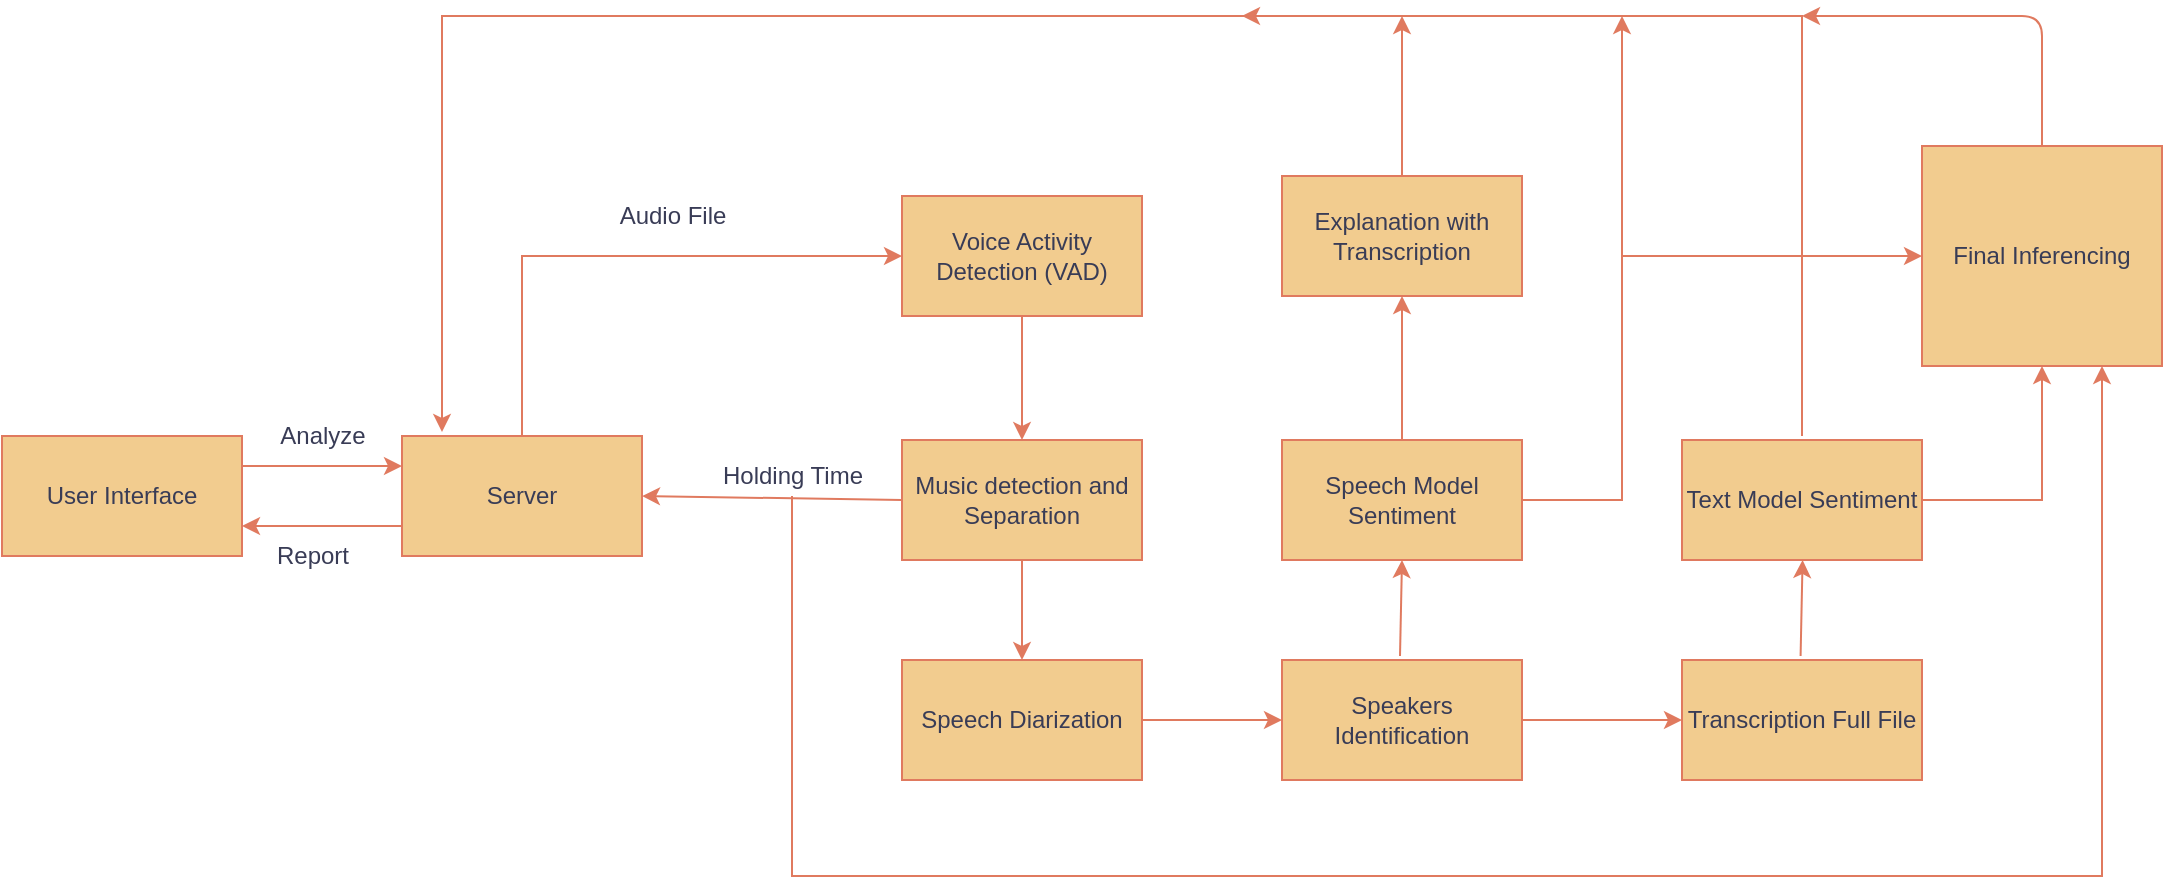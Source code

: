 <mxfile version="16.1.2" type="github">
  <diagram id="XhaWagRlBr8u-16tViGo" name="Page-1">
    <mxGraphModel dx="1240" dy="2389" grid="1" gridSize="10" guides="1" tooltips="1" connect="1" arrows="1" fold="1" page="1" pageScale="1" pageWidth="1100" pageHeight="1700" background="#ffffff" math="0" shadow="0">
      <root>
        <mxCell id="0" />
        <mxCell id="1" parent="0" />
        <mxCell id="t1mqBu5s_cC5ySdqRn4C-3" style="edgeStyle=orthogonalEdgeStyle;rounded=0;orthogonalLoop=1;jettySize=auto;html=1;exitX=1;exitY=0.25;exitDx=0;exitDy=0;labelBackgroundColor=#F4F1DE;strokeColor=#E07A5F;fontColor=#393C56;" parent="1" edge="1">
          <mxGeometry relative="1" as="geometry">
            <mxPoint x="210" y="75" as="targetPoint" />
            <mxPoint x="130" y="75" as="sourcePoint" />
          </mxGeometry>
        </mxCell>
        <mxCell id="t1mqBu5s_cC5ySdqRn4C-4" style="edgeStyle=orthogonalEdgeStyle;rounded=0;orthogonalLoop=1;jettySize=auto;html=1;exitX=0;exitY=0.75;exitDx=0;exitDy=0;entryX=1;entryY=0.75;entryDx=0;entryDy=0;labelBackgroundColor=#F4F1DE;strokeColor=#E07A5F;fontColor=#393C56;" parent="1" source="t1mqBu5s_cC5ySdqRn4C-5" edge="1">
          <mxGeometry relative="1" as="geometry">
            <mxPoint x="130" y="105" as="targetPoint" />
            <Array as="points" />
          </mxGeometry>
        </mxCell>
        <mxCell id="t1mqBu5s_cC5ySdqRn4C-1" value="User Interface" style="rounded=0;whiteSpace=wrap;html=1;fillColor=#F2CC8F;strokeColor=#E07A5F;fontColor=#393C56;" parent="1" vertex="1">
          <mxGeometry x="10" y="60" width="120" height="60" as="geometry" />
        </mxCell>
        <mxCell id="t1mqBu5s_cC5ySdqRn4C-2" value="" style="endArrow=classic;html=1;rounded=0;exitX=1;exitY=0.5;exitDx=0;exitDy=0;labelBackgroundColor=#F4F1DE;strokeColor=#E07A5F;fontColor=#393C56;" parent="1" edge="1" source="MUSWcBlJXzdCJvnlfhoy-1">
          <mxGeometry width="50" height="50" relative="1" as="geometry">
            <mxPoint x="600" y="212" as="sourcePoint" />
            <mxPoint x="650" y="202" as="targetPoint" />
          </mxGeometry>
        </mxCell>
        <mxCell id="t1mqBu5s_cC5ySdqRn4C-8" style="edgeStyle=orthogonalEdgeStyle;rounded=0;orthogonalLoop=1;jettySize=auto;html=1;exitX=0.5;exitY=0;exitDx=0;exitDy=0;labelBackgroundColor=#F4F1DE;strokeColor=#E07A5F;fontColor=#393C56;" parent="1" source="t1mqBu5s_cC5ySdqRn4C-5" target="t1mqBu5s_cC5ySdqRn4C-9" edge="1">
          <mxGeometry relative="1" as="geometry">
            <mxPoint x="420" y="-30" as="targetPoint" />
            <Array as="points">
              <mxPoint x="270" y="-30" />
            </Array>
          </mxGeometry>
        </mxCell>
        <mxCell id="t1mqBu5s_cC5ySdqRn4C-5" value="Server" style="rounded=0;whiteSpace=wrap;html=1;fillColor=#F2CC8F;strokeColor=#E07A5F;fontColor=#393C56;" parent="1" vertex="1">
          <mxGeometry x="210" y="60" width="120" height="60" as="geometry" />
        </mxCell>
        <mxCell id="t1mqBu5s_cC5ySdqRn4C-7" value="" style="endArrow=classic;html=1;rounded=0;exitX=0.5;exitY=1;exitDx=0;exitDy=0;labelBackgroundColor=#F4F1DE;strokeColor=#E07A5F;fontColor=#393C56;" parent="1" edge="1" target="MUSWcBlJXzdCJvnlfhoy-1" source="t1mqBu5s_cC5ySdqRn4C-12">
          <mxGeometry width="50" height="50" relative="1" as="geometry">
            <mxPoint x="495" y="222" as="sourcePoint" />
            <mxPoint x="520" y="202" as="targetPoint" />
          </mxGeometry>
        </mxCell>
        <mxCell id="t1mqBu5s_cC5ySdqRn4C-11" style="edgeStyle=orthogonalEdgeStyle;rounded=0;orthogonalLoop=1;jettySize=auto;html=1;exitX=0.5;exitY=1;exitDx=0;exitDy=0;entryX=0.5;entryY=0;entryDx=0;entryDy=0;labelBackgroundColor=#F4F1DE;strokeColor=#E07A5F;fontColor=#393C56;" parent="1" source="t1mqBu5s_cC5ySdqRn4C-9" edge="1" target="t1mqBu5s_cC5ySdqRn4C-12">
          <mxGeometry relative="1" as="geometry">
            <mxPoint x="520" y="52" as="targetPoint" />
          </mxGeometry>
        </mxCell>
        <mxCell id="t1mqBu5s_cC5ySdqRn4C-9" value="Voice Activity Detection (VAD)" style="rounded=0;whiteSpace=wrap;html=1;fillColor=#F2CC8F;strokeColor=#E07A5F;fontColor=#393C56;" parent="1" vertex="1">
          <mxGeometry x="460" y="-60" width="120" height="60" as="geometry" />
        </mxCell>
        <mxCell id="t1mqBu5s_cC5ySdqRn4C-12" value="Music detection and Separation" style="rounded=0;whiteSpace=wrap;html=1;fillColor=#F2CC8F;strokeColor=#E07A5F;fontColor=#393C56;" parent="1" vertex="1">
          <mxGeometry x="460" y="62" width="120" height="60" as="geometry" />
        </mxCell>
        <mxCell id="MUSWcBlJXzdCJvnlfhoy-1" value="Speech Diarization" style="rounded=0;whiteSpace=wrap;html=1;fillColor=#F2CC8F;strokeColor=#E07A5F;fontColor=#393C56;" vertex="1" parent="1">
          <mxGeometry x="460" y="172" width="120" height="60" as="geometry" />
        </mxCell>
        <mxCell id="MUSWcBlJXzdCJvnlfhoy-3" value="Analyze" style="text;html=1;align=center;verticalAlign=middle;resizable=0;points=[];autosize=1;strokeColor=none;fillColor=none;fontColor=#393C56;" vertex="1" parent="1">
          <mxGeometry x="140" y="50" width="60" height="20" as="geometry" />
        </mxCell>
        <mxCell id="MUSWcBlJXzdCJvnlfhoy-4" value="Report" style="text;html=1;align=center;verticalAlign=middle;resizable=0;points=[];autosize=1;strokeColor=none;fillColor=none;fontColor=#393C56;" vertex="1" parent="1">
          <mxGeometry x="140" y="110" width="50" height="20" as="geometry" />
        </mxCell>
        <mxCell id="MUSWcBlJXzdCJvnlfhoy-5" value="Speakers Identification" style="rounded=0;whiteSpace=wrap;html=1;fillColor=#F2CC8F;strokeColor=#E07A5F;fontColor=#393C56;" vertex="1" parent="1">
          <mxGeometry x="650" y="172" width="120" height="60" as="geometry" />
        </mxCell>
        <mxCell id="MUSWcBlJXzdCJvnlfhoy-6" value="Speech Model Sentiment" style="rounded=0;whiteSpace=wrap;html=1;fillColor=#F2CC8F;strokeColor=#E07A5F;fontColor=#393C56;" vertex="1" parent="1">
          <mxGeometry x="650" y="62" width="120" height="60" as="geometry" />
        </mxCell>
        <mxCell id="MUSWcBlJXzdCJvnlfhoy-7" value="Explanation with Transcription" style="rounded=0;whiteSpace=wrap;html=1;fillColor=#F2CC8F;strokeColor=#E07A5F;fontColor=#393C56;" vertex="1" parent="1">
          <mxGeometry x="650" y="-70" width="120" height="60" as="geometry" />
        </mxCell>
        <mxCell id="MUSWcBlJXzdCJvnlfhoy-8" value="" style="endArrow=classic;html=1;rounded=0;entryX=0.5;entryY=1;entryDx=0;entryDy=0;labelBackgroundColor=#F4F1DE;strokeColor=#E07A5F;fontColor=#393C56;" edge="1" parent="1" target="MUSWcBlJXzdCJvnlfhoy-7">
          <mxGeometry width="50" height="50" relative="1" as="geometry">
            <mxPoint x="710" y="62" as="sourcePoint" />
            <mxPoint x="760" y="12" as="targetPoint" />
          </mxGeometry>
        </mxCell>
        <mxCell id="MUSWcBlJXzdCJvnlfhoy-9" value="" style="endArrow=classic;html=1;rounded=0;entryX=0.5;entryY=1;entryDx=0;entryDy=0;labelBackgroundColor=#F4F1DE;strokeColor=#E07A5F;fontColor=#393C56;" edge="1" parent="1" target="MUSWcBlJXzdCJvnlfhoy-6">
          <mxGeometry width="50" height="50" relative="1" as="geometry">
            <mxPoint x="709" y="170" as="sourcePoint" />
            <mxPoint x="709" y="130" as="targetPoint" />
          </mxGeometry>
        </mxCell>
        <mxCell id="MUSWcBlJXzdCJvnlfhoy-10" value="Audio File" style="text;html=1;align=center;verticalAlign=middle;resizable=0;points=[];autosize=1;strokeColor=none;fillColor=none;fontColor=#393C56;" vertex="1" parent="1">
          <mxGeometry x="310" y="-60" width="70" height="20" as="geometry" />
        </mxCell>
        <mxCell id="MUSWcBlJXzdCJvnlfhoy-11" value="" style="endArrow=classic;html=1;rounded=0;exitX=1;exitY=0.5;exitDx=0;exitDy=0;labelBackgroundColor=#F4F1DE;strokeColor=#E07A5F;fontColor=#393C56;" edge="1" parent="1" source="MUSWcBlJXzdCJvnlfhoy-5" target="MUSWcBlJXzdCJvnlfhoy-12">
          <mxGeometry width="50" height="50" relative="1" as="geometry">
            <mxPoint x="780" y="210" as="sourcePoint" />
            <mxPoint x="840" y="202" as="targetPoint" />
          </mxGeometry>
        </mxCell>
        <mxCell id="MUSWcBlJXzdCJvnlfhoy-12" value="Transcription Full File" style="rounded=0;whiteSpace=wrap;html=1;fillColor=#F2CC8F;strokeColor=#E07A5F;fontColor=#393C56;" vertex="1" parent="1">
          <mxGeometry x="850" y="172" width="120" height="60" as="geometry" />
        </mxCell>
        <mxCell id="MUSWcBlJXzdCJvnlfhoy-14" value="" style="endArrow=classic;html=1;rounded=0;entryX=0.5;entryY=1;entryDx=0;entryDy=0;labelBackgroundColor=#F4F1DE;strokeColor=#E07A5F;fontColor=#393C56;" edge="1" parent="1">
          <mxGeometry width="50" height="50" relative="1" as="geometry">
            <mxPoint x="909.29" y="170" as="sourcePoint" />
            <mxPoint x="910.29" y="122" as="targetPoint" />
          </mxGeometry>
        </mxCell>
        <mxCell id="MUSWcBlJXzdCJvnlfhoy-32" style="edgeStyle=orthogonalEdgeStyle;rounded=0;orthogonalLoop=1;jettySize=auto;html=1;exitX=1;exitY=0.5;exitDx=0;exitDy=0;labelBackgroundColor=#F4F1DE;strokeColor=#E07A5F;fontColor=#393C56;" edge="1" parent="1" source="MUSWcBlJXzdCJvnlfhoy-15" target="MUSWcBlJXzdCJvnlfhoy-30">
          <mxGeometry relative="1" as="geometry" />
        </mxCell>
        <mxCell id="MUSWcBlJXzdCJvnlfhoy-15" value="Text Model Sentiment" style="rounded=0;whiteSpace=wrap;html=1;fillColor=#F2CC8F;strokeColor=#E07A5F;fontColor=#393C56;" vertex="1" parent="1">
          <mxGeometry x="850" y="62" width="120" height="60" as="geometry" />
        </mxCell>
        <mxCell id="MUSWcBlJXzdCJvnlfhoy-19" style="edgeStyle=orthogonalEdgeStyle;rounded=0;orthogonalLoop=1;jettySize=auto;html=1;labelBackgroundColor=#F4F1DE;strokeColor=#E07A5F;fontColor=#393C56;" edge="1" parent="1">
          <mxGeometry relative="1" as="geometry">
            <mxPoint x="230" y="58" as="targetPoint" />
            <Array as="points">
              <mxPoint x="230" y="-150" />
              <mxPoint x="230" y="58" />
            </Array>
            <mxPoint x="710" y="-150" as="sourcePoint" />
          </mxGeometry>
        </mxCell>
        <mxCell id="MUSWcBlJXzdCJvnlfhoy-21" style="edgeStyle=orthogonalEdgeStyle;rounded=0;orthogonalLoop=1;jettySize=auto;html=1;labelBackgroundColor=#F4F1DE;strokeColor=#E07A5F;fontColor=#393C56;" edge="1" parent="1">
          <mxGeometry relative="1" as="geometry">
            <mxPoint x="630" y="-150" as="targetPoint" />
            <Array as="points">
              <mxPoint x="910" y="-150" />
            </Array>
            <mxPoint x="910" y="60" as="sourcePoint" />
          </mxGeometry>
        </mxCell>
        <mxCell id="MUSWcBlJXzdCJvnlfhoy-22" value="" style="endArrow=classic;html=1;rounded=0;exitX=1;exitY=0.5;exitDx=0;exitDy=0;labelBackgroundColor=#F4F1DE;strokeColor=#E07A5F;fontColor=#393C56;" edge="1" parent="1" source="MUSWcBlJXzdCJvnlfhoy-6">
          <mxGeometry width="50" height="50" relative="1" as="geometry">
            <mxPoint x="550" y="110" as="sourcePoint" />
            <mxPoint x="820" y="-150" as="targetPoint" />
            <Array as="points">
              <mxPoint x="820" y="92" />
              <mxPoint x="820" y="-60" />
            </Array>
          </mxGeometry>
        </mxCell>
        <mxCell id="MUSWcBlJXzdCJvnlfhoy-25" value="" style="endArrow=classic;html=1;rounded=0;exitX=0.5;exitY=0;exitDx=0;exitDy=0;labelBackgroundColor=#F4F1DE;strokeColor=#E07A5F;fontColor=#393C56;" edge="1" parent="1" source="MUSWcBlJXzdCJvnlfhoy-7">
          <mxGeometry width="50" height="50" relative="1" as="geometry">
            <mxPoint x="710" y="-80" as="sourcePoint" />
            <mxPoint x="710" y="-150" as="targetPoint" />
          </mxGeometry>
        </mxCell>
        <mxCell id="MUSWcBlJXzdCJvnlfhoy-35" style="edgeStyle=orthogonalEdgeStyle;rounded=0;orthogonalLoop=1;jettySize=auto;html=1;entryX=0.75;entryY=1;entryDx=0;entryDy=0;labelBackgroundColor=#F4F1DE;strokeColor=#E07A5F;fontColor=#393C56;" edge="1" parent="1" source="MUSWcBlJXzdCJvnlfhoy-28" target="MUSWcBlJXzdCJvnlfhoy-30">
          <mxGeometry relative="1" as="geometry">
            <mxPoint x="1060" y="270" as="targetPoint" />
            <Array as="points">
              <mxPoint x="405" y="280" />
              <mxPoint x="1060" y="280" />
            </Array>
          </mxGeometry>
        </mxCell>
        <mxCell id="MUSWcBlJXzdCJvnlfhoy-28" value="Holding Time" style="text;html=1;align=center;verticalAlign=middle;resizable=0;points=[];autosize=1;strokeColor=none;fillColor=none;fontColor=#393C56;" vertex="1" parent="1">
          <mxGeometry x="360" y="70" width="90" height="20" as="geometry" />
        </mxCell>
        <mxCell id="MUSWcBlJXzdCJvnlfhoy-29" value="" style="endArrow=classic;html=1;rounded=0;entryX=1;entryY=0.5;entryDx=0;entryDy=0;exitX=0;exitY=0.5;exitDx=0;exitDy=0;labelBackgroundColor=#F4F1DE;strokeColor=#E07A5F;fontColor=#393C56;" edge="1" parent="1" source="t1mqBu5s_cC5ySdqRn4C-12" target="t1mqBu5s_cC5ySdqRn4C-5">
          <mxGeometry width="50" height="50" relative="1" as="geometry">
            <mxPoint x="550" y="110" as="sourcePoint" />
            <mxPoint x="600" y="60" as="targetPoint" />
          </mxGeometry>
        </mxCell>
        <mxCell id="MUSWcBlJXzdCJvnlfhoy-37" style="edgeStyle=orthogonalEdgeStyle;curved=0;rounded=1;sketch=0;orthogonalLoop=1;jettySize=auto;html=1;exitX=0.5;exitY=0;exitDx=0;exitDy=0;fontColor=#393C56;strokeColor=#E07A5F;fillColor=#F2CC8F;" edge="1" parent="1" source="MUSWcBlJXzdCJvnlfhoy-30">
          <mxGeometry relative="1" as="geometry">
            <mxPoint x="910" y="-150" as="targetPoint" />
            <Array as="points">
              <mxPoint x="1030" y="-150" />
            </Array>
          </mxGeometry>
        </mxCell>
        <mxCell id="MUSWcBlJXzdCJvnlfhoy-30" value="Final Inferencing" style="rounded=0;whiteSpace=wrap;html=1;fillColor=#F2CC8F;strokeColor=#E07A5F;fontColor=#393C56;" vertex="1" parent="1">
          <mxGeometry x="970" y="-85" width="120" height="110" as="geometry" />
        </mxCell>
        <mxCell id="MUSWcBlJXzdCJvnlfhoy-34" value="" style="endArrow=classic;html=1;rounded=0;entryX=0;entryY=0.5;entryDx=0;entryDy=0;labelBackgroundColor=#F4F1DE;strokeColor=#E07A5F;fontColor=#393C56;" edge="1" parent="1" target="MUSWcBlJXzdCJvnlfhoy-30">
          <mxGeometry width="50" height="50" relative="1" as="geometry">
            <mxPoint x="820" y="-30" as="sourcePoint" />
            <mxPoint x="600" y="-150" as="targetPoint" />
          </mxGeometry>
        </mxCell>
      </root>
    </mxGraphModel>
  </diagram>
</mxfile>
